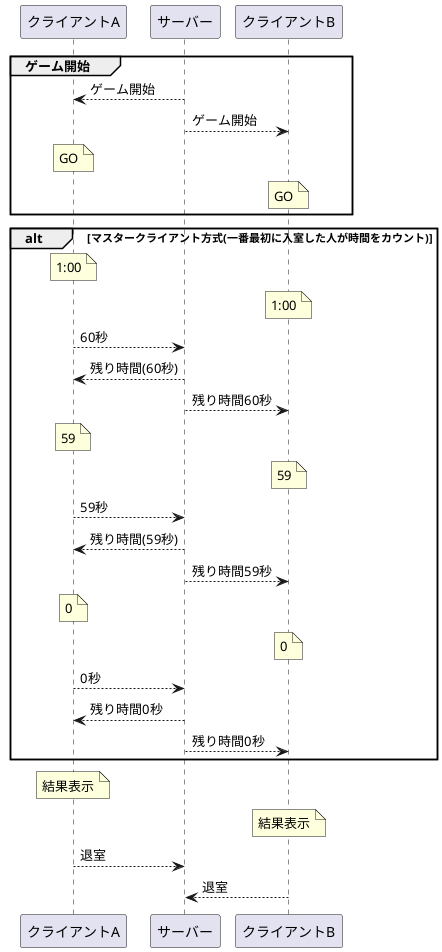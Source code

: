 @startuml
'https://plantuml.com/sequence-diagram
/'ゲーム開始から終了までの流れ(制限時間の場合)'/

participant クライアントA
participant サーバー
participant クライアントB

group ゲーム開始
サーバー-->クライアントA:ゲーム開始
サーバー-->クライアントB:ゲーム開始
note over クライアントA:GO
note over クライアントB:GO
end group

alt マスタークライアント方式(一番最初に入室した人が時間をカウント)
note over クライアントA:1:00
note over クライアントB:1:00
クライアントA-->サーバー:60秒
サーバー-->クライアントA:残り時間(60秒)
サーバー-->クライアントB:残り時間60秒

note over クライアントA:59
note over クライアントB:59
クライアントA-->サーバー:59秒
サーバー-->クライアントA:残り時間(59秒)
サーバー-->クライアントB:残り時間59秒

note over クライアントA:0
note over クライアントB:0
クライアントA-->サーバー:0秒
サーバー-->クライアントA:残り時間0秒
サーバー-->クライアントB:残り時間0秒
end group

note over クライアントA:結果表示
note over クライアントB:結果表示
クライアントA-->サーバー:退室
クライアントB-->サーバー:退室
@enduml